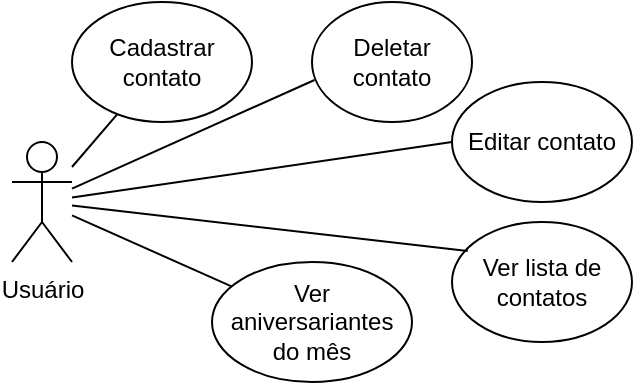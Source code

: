 <mxfile version="21.4.0" type="github">
  <diagram name="Página-1" id="yTXSm63EAF9CAu3X3PxW">
    <mxGraphModel dx="471" dy="277" grid="1" gridSize="10" guides="1" tooltips="1" connect="1" arrows="1" fold="1" page="1" pageScale="1" pageWidth="827" pageHeight="1169" math="0" shadow="0">
      <root>
        <mxCell id="0" />
        <mxCell id="1" parent="0" />
        <mxCell id="r4XsrH1Lg6pkU6p0d0o0-1" value="Usuário" style="shape=umlActor;verticalLabelPosition=bottom;verticalAlign=top;html=1;outlineConnect=0;" parent="1" vertex="1">
          <mxGeometry x="40" y="80" width="30" height="60" as="geometry" />
        </mxCell>
        <mxCell id="8FX3LGPsW54AoSbG_i8O-1" value="Cadastrar contato" style="ellipse;whiteSpace=wrap;html=1;" vertex="1" parent="1">
          <mxGeometry x="70" y="10" width="90" height="60" as="geometry" />
        </mxCell>
        <mxCell id="8FX3LGPsW54AoSbG_i8O-2" value="Editar contato" style="ellipse;whiteSpace=wrap;html=1;" vertex="1" parent="1">
          <mxGeometry x="260" y="50" width="90" height="60" as="geometry" />
        </mxCell>
        <mxCell id="8FX3LGPsW54AoSbG_i8O-3" value="Ver lista de contatos" style="ellipse;whiteSpace=wrap;html=1;" vertex="1" parent="1">
          <mxGeometry x="260" y="120" width="90" height="60" as="geometry" />
        </mxCell>
        <mxCell id="8FX3LGPsW54AoSbG_i8O-4" value="Deletar contato" style="ellipse;whiteSpace=wrap;html=1;" vertex="1" parent="1">
          <mxGeometry x="190" y="10" width="80" height="60" as="geometry" />
        </mxCell>
        <mxCell id="8FX3LGPsW54AoSbG_i8O-5" value="Ver aniversariantes do mês" style="ellipse;whiteSpace=wrap;html=1;" vertex="1" parent="1">
          <mxGeometry x="140" y="140" width="100" height="60" as="geometry" />
        </mxCell>
        <mxCell id="8FX3LGPsW54AoSbG_i8O-8" value="" style="endArrow=none;html=1;rounded=0;" edge="1" parent="1" source="r4XsrH1Lg6pkU6p0d0o0-1" target="8FX3LGPsW54AoSbG_i8O-1">
          <mxGeometry width="50" height="50" relative="1" as="geometry">
            <mxPoint x="120" y="60" as="sourcePoint" />
            <mxPoint x="170" y="10" as="targetPoint" />
          </mxGeometry>
        </mxCell>
        <mxCell id="8FX3LGPsW54AoSbG_i8O-9" value="" style="endArrow=none;html=1;rounded=0;entryX=0.016;entryY=0.65;entryDx=0;entryDy=0;entryPerimeter=0;" edge="1" parent="1" source="r4XsrH1Lg6pkU6p0d0o0-1" target="8FX3LGPsW54AoSbG_i8O-4">
          <mxGeometry width="50" height="50" relative="1" as="geometry">
            <mxPoint x="140" y="140" as="sourcePoint" />
            <mxPoint x="190" y="90" as="targetPoint" />
          </mxGeometry>
        </mxCell>
        <mxCell id="8FX3LGPsW54AoSbG_i8O-10" value="" style="endArrow=none;html=1;rounded=0;entryX=0;entryY=0.5;entryDx=0;entryDy=0;" edge="1" parent="1" source="r4XsrH1Lg6pkU6p0d0o0-1" target="8FX3LGPsW54AoSbG_i8O-2">
          <mxGeometry width="50" height="50" relative="1" as="geometry">
            <mxPoint x="140" y="180" as="sourcePoint" />
            <mxPoint x="190" y="130" as="targetPoint" />
          </mxGeometry>
        </mxCell>
        <mxCell id="8FX3LGPsW54AoSbG_i8O-11" value="" style="endArrow=none;html=1;rounded=0;entryX=0.087;entryY=0.242;entryDx=0;entryDy=0;entryPerimeter=0;" edge="1" parent="1" source="r4XsrH1Lg6pkU6p0d0o0-1" target="8FX3LGPsW54AoSbG_i8O-3">
          <mxGeometry width="50" height="50" relative="1" as="geometry">
            <mxPoint x="120" y="230" as="sourcePoint" />
            <mxPoint x="170" y="180" as="targetPoint" />
          </mxGeometry>
        </mxCell>
        <mxCell id="8FX3LGPsW54AoSbG_i8O-12" value="" style="endArrow=none;html=1;rounded=0;" edge="1" parent="1" source="8FX3LGPsW54AoSbG_i8O-5" target="r4XsrH1Lg6pkU6p0d0o0-1">
          <mxGeometry width="50" height="50" relative="1" as="geometry">
            <mxPoint x="120" y="190" as="sourcePoint" />
            <mxPoint x="170" y="140" as="targetPoint" />
          </mxGeometry>
        </mxCell>
      </root>
    </mxGraphModel>
  </diagram>
</mxfile>
